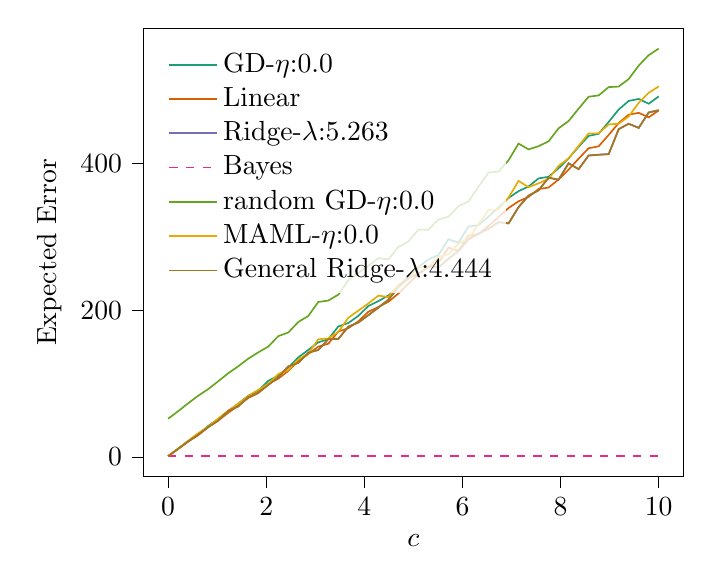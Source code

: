 % This file was created with tikzplotlib v0.10.1.
\begin{tikzpicture}

\definecolor{chocolate217952}{RGB}{217,95,2}
\definecolor{darkcyan27158119}{RGB}{27,158,119}
\definecolor{darkgoldenrod16611829}{RGB}{166,118,29}
\definecolor{darkgray176}{RGB}{176,176,176}
\definecolor{deeppink23141138}{RGB}{231,41,138}
\definecolor{lightslategray117112179}{RGB}{117,112,179}
\definecolor{olivedrab10216630}{RGB}{102,166,30}
\definecolor{orange2301712}{RGB}{230,171,2}

\begin{axis}[
legend cell align={left},
legend style={
  fill opacity=0.8,
  draw opacity=1,
  text opacity=1,
  at={(0.03,0.97)},
  anchor=north west,
  draw=none
},
tick align=outside,
tick pos=left,
x grid style={darkgray176},
xlabel={\(\displaystyle c\)},
xmin=-0.5, xmax=10.5,
xtick style={color=black},
y grid style={darkgray176},
ylabel={Expected Error},
ymin=-26.77, ymax=584.175,
ytick style={color=black}
]
\addplot [semithick, darkcyan27158119]
table {%
0 1.0
0.204 11.355
0.408 21.818
0.612 30.523
0.816 42.203
1.02 51.521
1.224 62.349
1.429 72.636
1.633 83.379
1.837 90.353
2.041 103.574
2.245 110.873
2.449 121.752
2.653 135.652
2.857 145.812
3.061 156.109
3.265 160.446
3.469 177.722
3.673 182.476
3.878 192.24
4.082 205.677
4.286 212.402
4.49 219.983
4.694 231.605
4.898 245.723
5.102 258.631
5.306 269.124
5.51 275.142
5.714 296.7
5.918 291.991
6.122 313.839
6.327 315.767
6.531 327.531
6.735 340.143
6.939 352.807
7.143 362.178
7.347 368.486
7.551 379.541
7.755 381.684
7.959 393.387
8.163 406.869
8.367 422.577
8.571 437.392
8.776 440.35
8.98 456.413
9.184 473.379
9.388 485.057
9.592 487.837
9.796 481.247
10 491.251
};
\addlegendentry{GD-$\eta$:0.0}
\addplot [semithick, chocolate217952]
table {%
0 1.042
0.204 10.999
0.408 21.052
0.612 29.421
0.816 40.677
1.02 49.591
1.224 60.062
1.429 69.881
1.633 80.255
1.837 86.892
2.041 99.616
2.245 106.619
2.449 117.152
2.653 130.547
2.857 140.137
3.061 150.243
3.265 154.233
3.469 170.871
3.673 175.384
3.878 184.801
4.082 197.783
4.286 204.333
4.49 211.359
4.694 222.679
4.898 236.146
5.102 248.853
5.306 258.733
5.51 264.362
5.714 285.287
5.918 280.794
6.122 301.799
6.327 303.454
6.531 314.91
6.735 326.897
6.939 339.222
7.143 348.304
7.347 354.333
7.551 365.046
7.755 367.019
7.959 378.04
8.163 391.463
8.367 406.377
8.571 420.605
8.776 423.267
8.98 438.763
9.184 454.991
9.388 466.429
9.592 468.864
9.796 462.763
10 472.136
};
\addlegendentry{Linear}
\addplot [semithick, lightslategray117112179]
table {%
0 1.032
0.204 10.825
0.408 20.923
0.612 30.503
0.816 40.471
1.02 49.529
1.224 62.84
1.429 68.839
1.633 81.53
1.837 87.528
2.041 98.039
2.245 108.565
2.449 123.283
2.653 128.155
2.857 142.125
3.061 145.699
3.265 160.563
3.469 160.7
3.673 177.488
3.878 183.211
4.082 193.222
4.286 203.512
4.49 214.25
4.694 231.755
4.898 243.861
5.102 249.66
5.306 259.524
5.51 258.173
5.714 269.937
5.918 280.803
6.122 296.723
6.327 304.354
6.531 310.944
6.735 320.0
6.939 318.281
7.143 340.448
7.347 356.116
7.551 363.32
7.755 380.616
7.959 377.836
8.163 400.165
8.367 392.178
8.571 410.776
8.776 411.874
8.98 412.654
9.184 446.728
9.388 454.11
9.592 448.434
9.796 469.475
10 472.541
};
\addlegendentry{Ridge-$\lambda$:5.263}
\addplot [semithick, deeppink23141138, dashed]
table {%
0 1.0
0.204 1.0
0.408 1.0
0.612 1.0
0.816 1.0
1.02 1.0
1.224 1.0
1.429 1.0
1.633 1.0
1.837 1.0
2.041 1.0
2.245 1.0
2.449 1.0
2.653 1.0
2.857 1.0
3.061 1.0
3.265 1.0
3.469 1.0
3.673 1.0
3.878 1.0
4.082 1.0
4.286 1.0
4.49 1.0
4.694 1.0
4.898 1.0
5.102 1.0
5.306 1.0
5.51 1.0
5.714 1.0
5.918 1.0
6.122 1.0
6.327 1.0
6.531 1.0
6.735 1.0
6.939 1.0
7.143 1.0
7.347 1.0
7.551 1.0
7.755 1.0
7.959 1.0
8.163 1.0
8.367 1.0
8.571 1.0
8.776 1.0
8.98 1.0
9.184 1.0
9.388 1.0
9.592 1.0
9.796 1.0
10 1.0
};
\addlegendentry{Bayes}
\addplot [semithick, olivedrab10216630]
table {%
0 52.003
0.204 62.248
0.408 73.051
0.612 83.329
0.816 92.326
1.02 102.982
1.224 113.92
1.429 123.447
1.633 133.87
1.837 142.454
2.041 150.295
2.245 164.561
2.449 169.544
2.653 183.811
2.857 192.116
3.061 211.145
3.265 213.03
3.469 221.115
3.673 240.72
3.878 250.876
4.082 260.389
4.286 270.777
4.49 269.209
4.694 286.194
4.898 293.51
5.102 309.84
5.306 309.53
5.51 323.509
5.714 327.375
5.918 341.651
6.122 348.043
6.327 368.196
6.531 387.487
6.735 388.787
6.939 404.202
7.143 427.013
7.347 419.034
7.551 423.409
7.755 430.028
7.959 447.754
8.163 457.681
8.367 474.545
8.571 490.809
8.776 492.626
8.98 503.931
9.184 504.635
9.388 514.935
9.592 533.23
9.796 547.438
10 556.405
};
\addlegendentry{random GD-$\eta$:0.0}
\addplot [semithick, orange2301712]
table {%
0 1.01
0.204 11.161
0.408 21.914
0.612 32.22
0.816 41.245
1.02 52.312
1.224 62.914
1.429 72.51
1.633 83.049
1.837 91.404
2.041 99.313
2.245 113.031
2.449 118.479
2.653 132.867
2.857 140.86
3.061 160.228
3.265 161.599
3.469 170.286
3.673 189.564
3.878 199.399
4.082 209.122
4.286 219.775
4.49 217.779
4.694 235.203
4.898 242.478
5.102 259.266
5.306 258.665
5.51 272.433
5.714 276.175
5.918 290.829
6.122 296.747
6.327 317.266
6.531 336.466
6.735 337.342
6.939 353.306
7.143 376.111
7.347 367.554
7.551 372.822
7.755 378.844
7.959 396.624
8.163 406.753
8.367 423.798
8.571 440.799
8.776 440.959
8.98 453.049
9.184 454.052
9.388 463.895
9.592 482.474
9.796 496.185
10 504.847
};
\addlegendentry{MAML-$\eta$:0.0}
\addplot [semithick, darkgoldenrod16611829]
table {%
0 1.04
0.204 10.829
0.408 20.923
0.612 30.499
0.816 40.461
1.02 49.516
1.224 62.822
1.429 68.82
1.633 81.506
1.837 87.499
2.041 98.005
2.245 108.527
2.449 123.243
2.653 128.109
2.857 142.075
3.061 145.645
3.265 160.505
3.469 160.639
3.673 177.422
3.878 183.144
4.082 193.141
4.286 203.436
4.49 214.179
4.694 231.671
4.898 243.771
5.102 249.571
5.306 259.421
5.51 258.083
5.714 269.831
5.918 280.695
6.122 296.603
6.327 304.232
6.531 310.826
6.735 319.873
6.939 318.159
7.143 340.312
7.347 355.989
7.551 363.178
7.755 380.462
7.959 377.679
8.163 400.016
8.367 392.008
8.571 410.603
8.776 411.713
8.98 412.491
9.184 446.557
9.388 453.929
9.592 448.252
9.796 469.286
10 472.356
};
\addlegendentry{General Ridge-$\lambda$:4.444}
\end{axis}

\end{tikzpicture}
